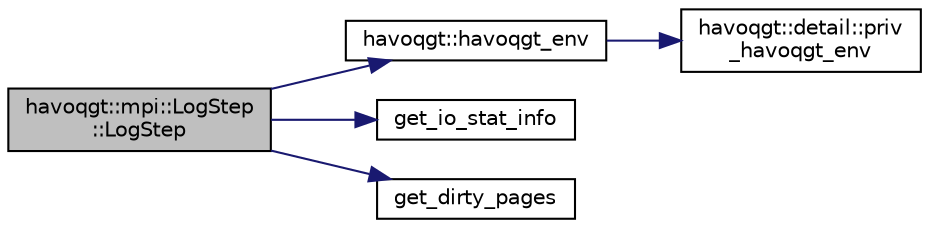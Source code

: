 digraph "havoqgt::mpi::LogStep::LogStep"
{
  edge [fontname="Helvetica",fontsize="10",labelfontname="Helvetica",labelfontsize="10"];
  node [fontname="Helvetica",fontsize="10",shape=record];
  rankdir="LR";
  Node1 [label="havoqgt::mpi::LogStep\l::LogStep",height=0.2,width=0.4,color="black", fillcolor="grey75", style="filled", fontcolor="black"];
  Node1 -> Node2 [color="midnightblue",fontsize="10",style="solid",fontname="Helvetica"];
  Node2 [label="havoqgt::havoqgt_env",height=0.2,width=0.4,color="black", fillcolor="white", style="filled",URL="$namespacehavoqgt.html#aa3e532abe3c65ada00365ac614efc50c"];
  Node2 -> Node3 [color="midnightblue",fontsize="10",style="solid",fontname="Helvetica"];
  Node3 [label="havoqgt::detail::priv\l_havoqgt_env",height=0.2,width=0.4,color="black", fillcolor="white", style="filled",URL="$namespacehavoqgt_1_1detail.html#a3cd5562c4e10f83bafa40e89d3b7b2b0"];
  Node1 -> Node4 [color="midnightblue",fontsize="10",style="solid",fontname="Helvetica"];
  Node4 [label="get_io_stat_info",height=0.2,width=0.4,color="black", fillcolor="white", style="filled",URL="$cache__utilities_8hpp.html#a035511cb52e09b10263bb5c1ba3981d2"];
  Node1 -> Node5 [color="midnightblue",fontsize="10",style="solid",fontname="Helvetica"];
  Node5 [label="get_dirty_pages",height=0.2,width=0.4,color="black", fillcolor="white", style="filled",URL="$cache__utilities_8hpp.html#ab84207f059504235e8759cc261bd9f24"];
}
